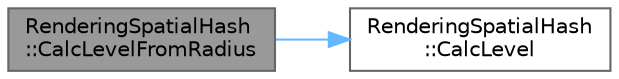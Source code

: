 digraph "RenderingSpatialHash::CalcLevelFromRadius"
{
 // INTERACTIVE_SVG=YES
 // LATEX_PDF_SIZE
  bgcolor="transparent";
  edge [fontname=Helvetica,fontsize=10,labelfontname=Helvetica,labelfontsize=10];
  node [fontname=Helvetica,fontsize=10,shape=box,height=0.2,width=0.4];
  rankdir="LR";
  Node1 [id="Node000001",label="RenderingSpatialHash\l::CalcLevelFromRadius",height=0.2,width=0.4,color="gray40", fillcolor="grey60", style="filled", fontcolor="black",tooltip=" "];
  Node1 -> Node2 [id="edge1_Node000001_Node000002",color="steelblue1",style="solid",tooltip=" "];
  Node2 [id="Node000002",label="RenderingSpatialHash\l::CalcLevel",height=0.2,width=0.4,color="grey40", fillcolor="white", style="filled",URL="$dd/df6/namespaceRenderingSpatialHash.html#a9126e4634e91f90a4032a48790117eea",tooltip=" "];
}
